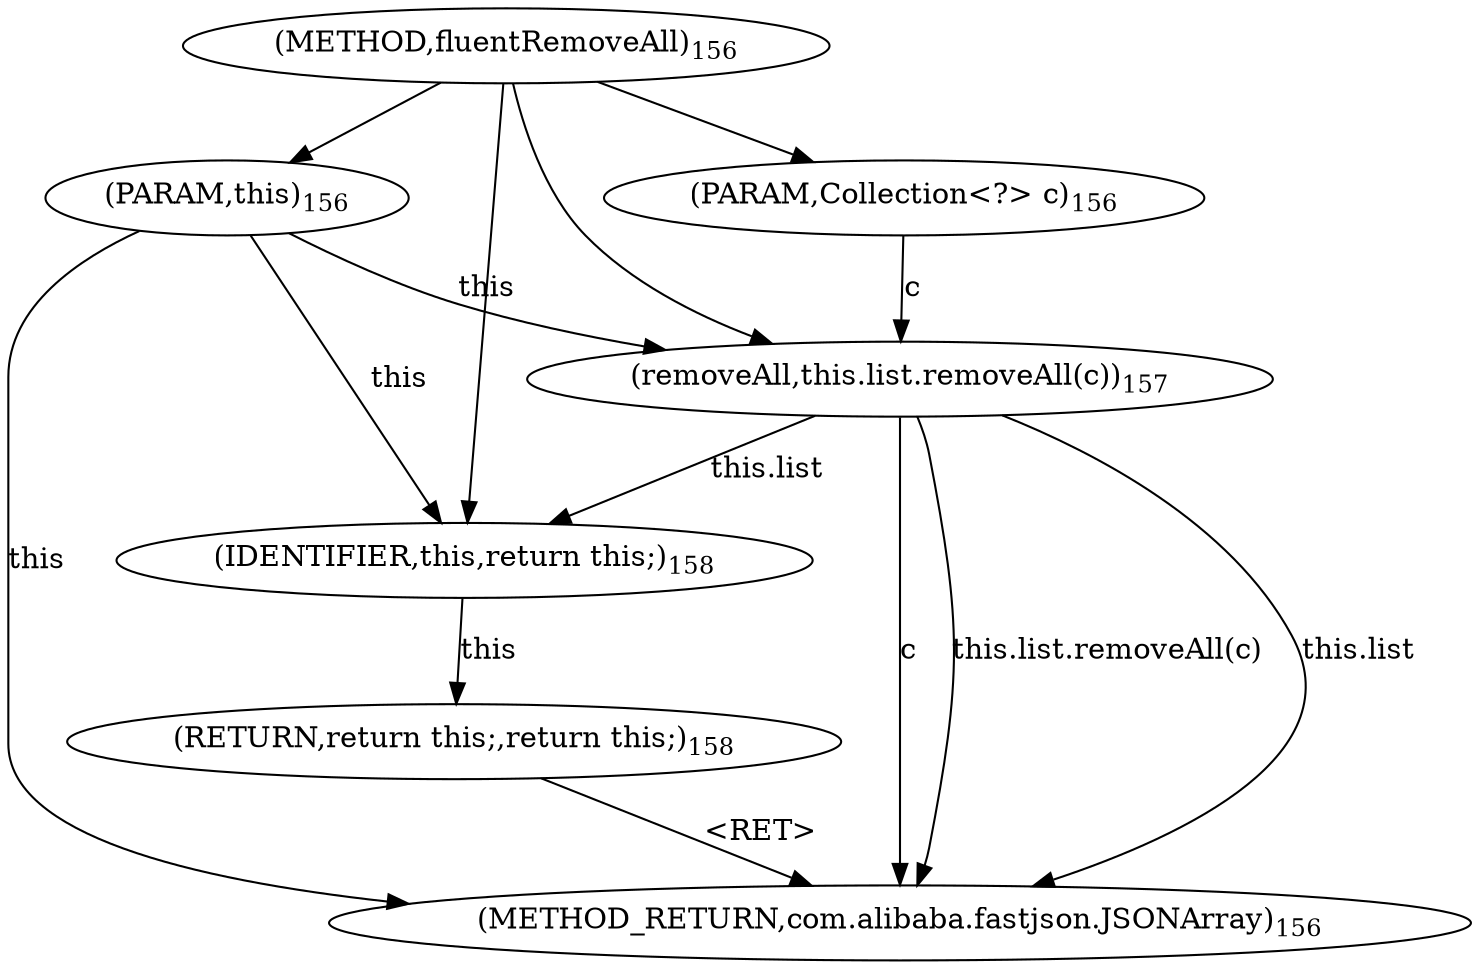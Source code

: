 digraph "fluentRemoveAll" {  
"495" [label = <(METHOD,fluentRemoveAll)<SUB>156</SUB>> ]
"506" [label = <(METHOD_RETURN,com.alibaba.fastjson.JSONArray)<SUB>156</SUB>> ]
"16" [label = <(PARAM,this)<SUB>156</SUB>> ]
"496" [label = <(PARAM,Collection&lt;?&gt; c)<SUB>156</SUB>> ]
"498" [label = <(removeAll,this.list.removeAll(c))<SUB>157</SUB>> ]
"503" [label = <(RETURN,return this;,return this;)<SUB>158</SUB>> ]
"498" [label = <(removeAll,this.list.removeAll(c))<SUB>157</SUB>> ]
"498" [label = <(removeAll,this.list.removeAll(c))<SUB>157</SUB>> ]
"15" [label = <(IDENTIFIER,this,return this;)<SUB>158</SUB>> ]
  "503" -> "506"  [ label = "&lt;RET&gt;"] 
  "16" -> "506"  [ label = "this"] 
  "498" -> "506"  [ label = "this.list"] 
  "498" -> "506"  [ label = "c"] 
  "498" -> "506"  [ label = "this.list.removeAll(c)"] 
  "495" -> "16" 
  "495" -> "496" 
  "15" -> "503"  [ label = "this"] 
  "16" -> "498"  [ label = "this"] 
  "496" -> "498"  [ label = "c"] 
  "495" -> "498" 
  "16" -> "15"  [ label = "this"] 
  "498" -> "15"  [ label = "this.list"] 
  "495" -> "15" 
}
